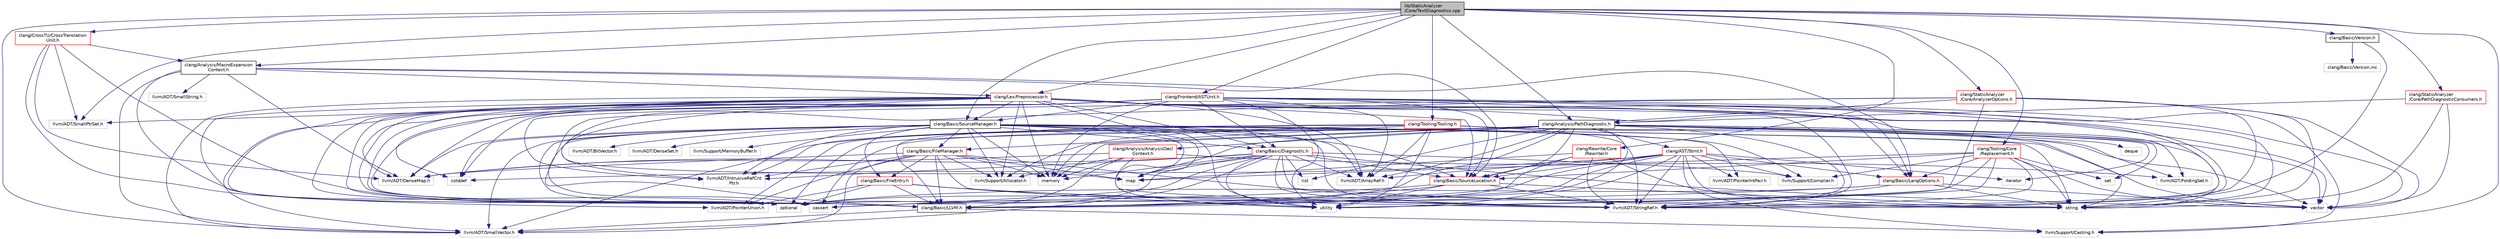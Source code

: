 digraph "lib/StaticAnalyzer/Core/TextDiagnostics.cpp"
{
 // LATEX_PDF_SIZE
  bgcolor="transparent";
  edge [fontname="Helvetica",fontsize="10",labelfontname="Helvetica",labelfontsize="10"];
  node [fontname="Helvetica",fontsize="10",shape=record];
  Node1 [label="lib/StaticAnalyzer\l/Core/TextDiagnostics.cpp",height=0.2,width=0.4,color="black", fillcolor="grey75", style="filled", fontcolor="black",tooltip=" "];
  Node1 -> Node2 [color="midnightblue",fontsize="10",style="solid",fontname="Helvetica"];
  Node2 [label="clang/Analysis/MacroExpansion\lContext.h",height=0.2,width=0.4,color="black",URL="$MacroExpansionContext_8h.html",tooltip=" "];
  Node2 -> Node3 [color="midnightblue",fontsize="10",style="solid",fontname="Helvetica"];
  Node3 [label="clang/Basic/LangOptions.h",height=0.2,width=0.4,color="red",URL="$LangOptions_8h.html",tooltip=" "];
  Node3 -> Node7 [color="midnightblue",fontsize="10",style="solid",fontname="Helvetica"];
  Node7 [label="clang/Basic/LLVM.h",height=0.2,width=0.4,color="black",URL="$LLVM_8h.html",tooltip=" "];
  Node7 -> Node8 [color="midnightblue",fontsize="10",style="solid",fontname="Helvetica"];
  Node8 [label="llvm/Support/Casting.h",height=0.2,width=0.4,color="grey75",tooltip=" "];
  Node7 -> Node9 [color="midnightblue",fontsize="10",style="solid",fontname="Helvetica"];
  Node9 [label="llvm/ADT/SmallVector.h",height=0.2,width=0.4,color="grey75",tooltip=" "];
  Node3 -> Node11 [color="midnightblue",fontsize="10",style="solid",fontname="Helvetica"];
  Node11 [label="llvm/ADT/StringRef.h",height=0.2,width=0.4,color="grey75",tooltip=" "];
  Node3 -> Node31 [color="midnightblue",fontsize="10",style="solid",fontname="Helvetica"];
  Node31 [label="optional",height=0.2,width=0.4,color="grey75",tooltip=" "];
  Node3 -> Node5 [color="midnightblue",fontsize="10",style="solid",fontname="Helvetica"];
  Node5 [label="string",height=0.2,width=0.4,color="grey75",tooltip=" "];
  Node3 -> Node6 [color="midnightblue",fontsize="10",style="solid",fontname="Helvetica"];
  Node6 [label="vector",height=0.2,width=0.4,color="grey75",tooltip=" "];
  Node2 -> Node34 [color="midnightblue",fontsize="10",style="solid",fontname="Helvetica"];
  Node34 [label="clang/Basic/SourceLocation.h",height=0.2,width=0.4,color="red",URL="$SourceLocation_8h.html",tooltip=" "];
  Node34 -> Node7 [color="midnightblue",fontsize="10",style="solid",fontname="Helvetica"];
  Node34 -> Node11 [color="midnightblue",fontsize="10",style="solid",fontname="Helvetica"];
  Node34 -> Node20 [color="midnightblue",fontsize="10",style="solid",fontname="Helvetica"];
  Node20 [label="cassert",height=0.2,width=0.4,color="grey75",tooltip=" "];
  Node34 -> Node5 [color="midnightblue",fontsize="10",style="solid",fontname="Helvetica"];
  Node34 -> Node29 [color="midnightblue",fontsize="10",style="solid",fontname="Helvetica"];
  Node29 [label="utility",height=0.2,width=0.4,color="grey75",tooltip=" "];
  Node2 -> Node35 [color="midnightblue",fontsize="10",style="solid",fontname="Helvetica"];
  Node35 [label="clang/Lex/Preprocessor.h",height=0.2,width=0.4,color="red",URL="$Preprocessor_8h.html",tooltip=" "];
  Node35 -> Node36 [color="midnightblue",fontsize="10",style="solid",fontname="Helvetica"];
  Node36 [label="clang/Basic/Diagnostic.h",height=0.2,width=0.4,color="red",URL="$Basic_2Diagnostic_8h.html",tooltip=" "];
  Node36 -> Node34 [color="midnightblue",fontsize="10",style="solid",fontname="Helvetica"];
  Node36 -> Node47 [color="midnightblue",fontsize="10",style="solid",fontname="Helvetica"];
  Node47 [label="llvm/ADT/ArrayRef.h",height=0.2,width=0.4,color="grey75",tooltip=" "];
  Node36 -> Node48 [color="midnightblue",fontsize="10",style="solid",fontname="Helvetica"];
  Node48 [label="llvm/ADT/DenseMap.h",height=0.2,width=0.4,color="grey75",tooltip=" "];
  Node36 -> Node38 [color="midnightblue",fontsize="10",style="solid",fontname="Helvetica"];
  Node38 [label="llvm/ADT/IntrusiveRefCnt\lPtr.h",height=0.2,width=0.4,color="grey75",tooltip=" "];
  Node36 -> Node9 [color="midnightblue",fontsize="10",style="solid",fontname="Helvetica"];
  Node36 -> Node11 [color="midnightblue",fontsize="10",style="solid",fontname="Helvetica"];
  Node36 -> Node50 [color="midnightblue",fontsize="10",style="solid",fontname="Helvetica"];
  Node50 [label="llvm/Support/Compiler.h",height=0.2,width=0.4,color="grey75",tooltip=" "];
  Node36 -> Node20 [color="midnightblue",fontsize="10",style="solid",fontname="Helvetica"];
  Node36 -> Node52 [color="midnightblue",fontsize="10",style="solid",fontname="Helvetica"];
  Node52 [label="list",height=0.2,width=0.4,color="grey75",tooltip=" "];
  Node36 -> Node24 [color="midnightblue",fontsize="10",style="solid",fontname="Helvetica"];
  Node24 [label="map",height=0.2,width=0.4,color="grey75",tooltip=" "];
  Node36 -> Node53 [color="midnightblue",fontsize="10",style="solid",fontname="Helvetica"];
  Node53 [label="memory",height=0.2,width=0.4,color="grey75",tooltip=" "];
  Node36 -> Node31 [color="midnightblue",fontsize="10",style="solid",fontname="Helvetica"];
  Node36 -> Node5 [color="midnightblue",fontsize="10",style="solid",fontname="Helvetica"];
  Node36 -> Node29 [color="midnightblue",fontsize="10",style="solid",fontname="Helvetica"];
  Node36 -> Node6 [color="midnightblue",fontsize="10",style="solid",fontname="Helvetica"];
  Node35 -> Node7 [color="midnightblue",fontsize="10",style="solid",fontname="Helvetica"];
  Node35 -> Node3 [color="midnightblue",fontsize="10",style="solid",fontname="Helvetica"];
  Node35 -> Node34 [color="midnightblue",fontsize="10",style="solid",fontname="Helvetica"];
  Node35 -> Node80 [color="midnightblue",fontsize="10",style="solid",fontname="Helvetica"];
  Node80 [label="clang/Basic/SourceManager.h",height=0.2,width=0.4,color="black",URL="$SourceManager_8h.html",tooltip=" "];
  Node80 -> Node36 [color="midnightblue",fontsize="10",style="solid",fontname="Helvetica"];
  Node80 -> Node71 [color="midnightblue",fontsize="10",style="solid",fontname="Helvetica"];
  Node71 [label="clang/Basic/FileEntry.h",height=0.2,width=0.4,color="red",URL="$FileEntry_8h.html",tooltip=" "];
  Node71 -> Node7 [color="midnightblue",fontsize="10",style="solid",fontname="Helvetica"];
  Node71 -> Node72 [color="midnightblue",fontsize="10",style="solid",fontname="Helvetica"];
  Node72 [label="llvm/ADT/PointerUnion.h",height=0.2,width=0.4,color="grey75",tooltip=" "];
  Node71 -> Node11 [color="midnightblue",fontsize="10",style="solid",fontname="Helvetica"];
  Node71 -> Node31 [color="midnightblue",fontsize="10",style="solid",fontname="Helvetica"];
  Node71 -> Node29 [color="midnightblue",fontsize="10",style="solid",fontname="Helvetica"];
  Node80 -> Node81 [color="midnightblue",fontsize="10",style="solid",fontname="Helvetica"];
  Node81 [label="clang/Basic/FileManager.h",height=0.2,width=0.4,color="red",URL="$FileManager_8h.html",tooltip=" "];
  Node81 -> Node71 [color="midnightblue",fontsize="10",style="solid",fontname="Helvetica"];
  Node81 -> Node7 [color="midnightblue",fontsize="10",style="solid",fontname="Helvetica"];
  Node81 -> Node48 [color="midnightblue",fontsize="10",style="solid",fontname="Helvetica"];
  Node81 -> Node38 [color="midnightblue",fontsize="10",style="solid",fontname="Helvetica"];
  Node81 -> Node72 [color="midnightblue",fontsize="10",style="solid",fontname="Helvetica"];
  Node81 -> Node9 [color="midnightblue",fontsize="10",style="solid",fontname="Helvetica"];
  Node81 -> Node11 [color="midnightblue",fontsize="10",style="solid",fontname="Helvetica"];
  Node81 -> Node59 [color="midnightblue",fontsize="10",style="solid",fontname="Helvetica"];
  Node59 [label="llvm/Support/Allocator.h",height=0.2,width=0.4,color="grey75",tooltip=" "];
  Node81 -> Node24 [color="midnightblue",fontsize="10",style="solid",fontname="Helvetica"];
  Node81 -> Node53 [color="midnightblue",fontsize="10",style="solid",fontname="Helvetica"];
  Node81 -> Node5 [color="midnightblue",fontsize="10",style="solid",fontname="Helvetica"];
  Node80 -> Node34 [color="midnightblue",fontsize="10",style="solid",fontname="Helvetica"];
  Node80 -> Node47 [color="midnightblue",fontsize="10",style="solid",fontname="Helvetica"];
  Node80 -> Node85 [color="midnightblue",fontsize="10",style="solid",fontname="Helvetica"];
  Node85 [label="llvm/ADT/BitVector.h",height=0.2,width=0.4,color="grey75",tooltip=" "];
  Node80 -> Node48 [color="midnightblue",fontsize="10",style="solid",fontname="Helvetica"];
  Node80 -> Node74 [color="midnightblue",fontsize="10",style="solid",fontname="Helvetica"];
  Node74 [label="llvm/ADT/DenseSet.h",height=0.2,width=0.4,color="grey75",tooltip=" "];
  Node80 -> Node38 [color="midnightblue",fontsize="10",style="solid",fontname="Helvetica"];
  Node80 -> Node75 [color="midnightblue",fontsize="10",style="solid",fontname="Helvetica"];
  Node75 [label="llvm/ADT/PointerIntPair.h",height=0.2,width=0.4,color="grey75",tooltip=" "];
  Node80 -> Node9 [color="midnightblue",fontsize="10",style="solid",fontname="Helvetica"];
  Node80 -> Node11 [color="midnightblue",fontsize="10",style="solid",fontname="Helvetica"];
  Node80 -> Node59 [color="midnightblue",fontsize="10",style="solid",fontname="Helvetica"];
  Node80 -> Node50 [color="midnightblue",fontsize="10",style="solid",fontname="Helvetica"];
  Node80 -> Node86 [color="midnightblue",fontsize="10",style="solid",fontname="Helvetica"];
  Node86 [label="llvm/Support/MemoryBuffer.h",height=0.2,width=0.4,color="grey75",tooltip=" "];
  Node80 -> Node20 [color="midnightblue",fontsize="10",style="solid",fontname="Helvetica"];
  Node80 -> Node62 [color="midnightblue",fontsize="10",style="solid",fontname="Helvetica"];
  Node62 [label="cstddef",height=0.2,width=0.4,color="grey75",tooltip=" "];
  Node80 -> Node24 [color="midnightblue",fontsize="10",style="solid",fontname="Helvetica"];
  Node80 -> Node53 [color="midnightblue",fontsize="10",style="solid",fontname="Helvetica"];
  Node80 -> Node31 [color="midnightblue",fontsize="10",style="solid",fontname="Helvetica"];
  Node80 -> Node5 [color="midnightblue",fontsize="10",style="solid",fontname="Helvetica"];
  Node80 -> Node29 [color="midnightblue",fontsize="10",style="solid",fontname="Helvetica"];
  Node80 -> Node6 [color="midnightblue",fontsize="10",style="solid",fontname="Helvetica"];
  Node35 -> Node47 [color="midnightblue",fontsize="10",style="solid",fontname="Helvetica"];
  Node35 -> Node48 [color="midnightblue",fontsize="10",style="solid",fontname="Helvetica"];
  Node35 -> Node102 [color="midnightblue",fontsize="10",style="solid",fontname="Helvetica"];
  Node102 [label="llvm/ADT/FoldingSet.h",height=0.2,width=0.4,color="grey75",tooltip=" "];
  Node35 -> Node72 [color="midnightblue",fontsize="10",style="solid",fontname="Helvetica"];
  Node35 -> Node90 [color="midnightblue",fontsize="10",style="solid",fontname="Helvetica"];
  Node90 [label="llvm/ADT/SmallPtrSet.h",height=0.2,width=0.4,color="grey75",tooltip=" "];
  Node35 -> Node9 [color="midnightblue",fontsize="10",style="solid",fontname="Helvetica"];
  Node35 -> Node11 [color="midnightblue",fontsize="10",style="solid",fontname="Helvetica"];
  Node35 -> Node59 [color="midnightblue",fontsize="10",style="solid",fontname="Helvetica"];
  Node35 -> Node8 [color="midnightblue",fontsize="10",style="solid",fontname="Helvetica"];
  Node35 -> Node20 [color="midnightblue",fontsize="10",style="solid",fontname="Helvetica"];
  Node35 -> Node62 [color="midnightblue",fontsize="10",style="solid",fontname="Helvetica"];
  Node35 -> Node24 [color="midnightblue",fontsize="10",style="solid",fontname="Helvetica"];
  Node35 -> Node53 [color="midnightblue",fontsize="10",style="solid",fontname="Helvetica"];
  Node35 -> Node31 [color="midnightblue",fontsize="10",style="solid",fontname="Helvetica"];
  Node35 -> Node5 [color="midnightblue",fontsize="10",style="solid",fontname="Helvetica"];
  Node35 -> Node29 [color="midnightblue",fontsize="10",style="solid",fontname="Helvetica"];
  Node35 -> Node6 [color="midnightblue",fontsize="10",style="solid",fontname="Helvetica"];
  Node2 -> Node48 [color="midnightblue",fontsize="10",style="solid",fontname="Helvetica"];
  Node2 -> Node58 [color="midnightblue",fontsize="10",style="solid",fontname="Helvetica"];
  Node58 [label="llvm/ADT/SmallString.h",height=0.2,width=0.4,color="grey75",tooltip=" "];
  Node2 -> Node9 [color="midnightblue",fontsize="10",style="solid",fontname="Helvetica"];
  Node2 -> Node31 [color="midnightblue",fontsize="10",style="solid",fontname="Helvetica"];
  Node1 -> Node110 [color="midnightblue",fontsize="10",style="solid",fontname="Helvetica"];
  Node110 [label="clang/Analysis/PathDiagnostic.h",height=0.2,width=0.4,color="black",URL="$PathDiagnostic_8h.html",tooltip=" "];
  Node110 -> Node111 [color="midnightblue",fontsize="10",style="solid",fontname="Helvetica"];
  Node111 [label="clang/AST/Stmt.h",height=0.2,width=0.4,color="red",URL="$Stmt_8h.html",tooltip=" "];
  Node111 -> Node7 [color="midnightblue",fontsize="10",style="solid",fontname="Helvetica"];
  Node111 -> Node3 [color="midnightblue",fontsize="10",style="solid",fontname="Helvetica"];
  Node111 -> Node34 [color="midnightblue",fontsize="10",style="solid",fontname="Helvetica"];
  Node111 -> Node47 [color="midnightblue",fontsize="10",style="solid",fontname="Helvetica"];
  Node111 -> Node75 [color="midnightblue",fontsize="10",style="solid",fontname="Helvetica"];
  Node111 -> Node11 [color="midnightblue",fontsize="10",style="solid",fontname="Helvetica"];
  Node111 -> Node8 [color="midnightblue",fontsize="10",style="solid",fontname="Helvetica"];
  Node111 -> Node50 [color="midnightblue",fontsize="10",style="solid",fontname="Helvetica"];
  Node111 -> Node20 [color="midnightblue",fontsize="10",style="solid",fontname="Helvetica"];
  Node111 -> Node62 [color="midnightblue",fontsize="10",style="solid",fontname="Helvetica"];
  Node111 -> Node79 [color="midnightblue",fontsize="10",style="solid",fontname="Helvetica"];
  Node79 [label="iterator",height=0.2,width=0.4,color="grey75",tooltip=" "];
  Node111 -> Node31 [color="midnightblue",fontsize="10",style="solid",fontname="Helvetica"];
  Node111 -> Node5 [color="midnightblue",fontsize="10",style="solid",fontname="Helvetica"];
  Node110 -> Node122 [color="midnightblue",fontsize="10",style="solid",fontname="Helvetica"];
  Node122 [label="clang/Analysis/AnalysisDecl\lContext.h",height=0.2,width=0.4,color="red",URL="$AnalysisDeclContext_8h.html",tooltip=" "];
  Node122 -> Node7 [color="midnightblue",fontsize="10",style="solid",fontname="Helvetica"];
  Node122 -> Node48 [color="midnightblue",fontsize="10",style="solid",fontname="Helvetica"];
  Node122 -> Node102 [color="midnightblue",fontsize="10",style="solid",fontname="Helvetica"];
  Node122 -> Node11 [color="midnightblue",fontsize="10",style="solid",fontname="Helvetica"];
  Node122 -> Node59 [color="midnightblue",fontsize="10",style="solid",fontname="Helvetica"];
  Node122 -> Node53 [color="midnightblue",fontsize="10",style="solid",fontname="Helvetica"];
  Node110 -> Node7 [color="midnightblue",fontsize="10",style="solid",fontname="Helvetica"];
  Node110 -> Node34 [color="midnightblue",fontsize="10",style="solid",fontname="Helvetica"];
  Node110 -> Node47 [color="midnightblue",fontsize="10",style="solid",fontname="Helvetica"];
  Node110 -> Node102 [color="midnightblue",fontsize="10",style="solid",fontname="Helvetica"];
  Node110 -> Node72 [color="midnightblue",fontsize="10",style="solid",fontname="Helvetica"];
  Node110 -> Node9 [color="midnightblue",fontsize="10",style="solid",fontname="Helvetica"];
  Node110 -> Node11 [color="midnightblue",fontsize="10",style="solid",fontname="Helvetica"];
  Node110 -> Node59 [color="midnightblue",fontsize="10",style="solid",fontname="Helvetica"];
  Node110 -> Node20 [color="midnightblue",fontsize="10",style="solid",fontname="Helvetica"];
  Node110 -> Node219 [color="midnightblue",fontsize="10",style="solid",fontname="Helvetica"];
  Node219 [label="deque",height=0.2,width=0.4,color="grey75",tooltip=" "];
  Node110 -> Node79 [color="midnightblue",fontsize="10",style="solid",fontname="Helvetica"];
  Node110 -> Node52 [color="midnightblue",fontsize="10",style="solid",fontname="Helvetica"];
  Node110 -> Node24 [color="midnightblue",fontsize="10",style="solid",fontname="Helvetica"];
  Node110 -> Node53 [color="midnightblue",fontsize="10",style="solid",fontname="Helvetica"];
  Node110 -> Node31 [color="midnightblue",fontsize="10",style="solid",fontname="Helvetica"];
  Node110 -> Node220 [color="midnightblue",fontsize="10",style="solid",fontname="Helvetica"];
  Node220 [label="set",height=0.2,width=0.4,color="grey75",tooltip=" "];
  Node110 -> Node5 [color="midnightblue",fontsize="10",style="solid",fontname="Helvetica"];
  Node110 -> Node29 [color="midnightblue",fontsize="10",style="solid",fontname="Helvetica"];
  Node110 -> Node6 [color="midnightblue",fontsize="10",style="solid",fontname="Helvetica"];
  Node1 -> Node80 [color="midnightblue",fontsize="10",style="solid",fontname="Helvetica"];
  Node1 -> Node221 [color="midnightblue",fontsize="10",style="solid",fontname="Helvetica"];
  Node221 [label="clang/Basic/Version.h",height=0.2,width=0.4,color="black",URL="$Version_8h.html",tooltip=" "];
  Node221 -> Node222 [color="midnightblue",fontsize="10",style="solid",fontname="Helvetica"];
  Node222 [label="clang/Basic/Version.inc",height=0.2,width=0.4,color="grey75",tooltip=" "];
  Node221 -> Node11 [color="midnightblue",fontsize="10",style="solid",fontname="Helvetica"];
  Node1 -> Node223 [color="midnightblue",fontsize="10",style="solid",fontname="Helvetica"];
  Node223 [label="clang/CrossTU/CrossTranslation\lUnit.h",height=0.2,width=0.4,color="red",URL="$CrossTranslationUnit_8h.html",tooltip=" "];
  Node223 -> Node2 [color="midnightblue",fontsize="10",style="solid",fontname="Helvetica"];
  Node223 -> Node7 [color="midnightblue",fontsize="10",style="solid",fontname="Helvetica"];
  Node223 -> Node48 [color="midnightblue",fontsize="10",style="solid",fontname="Helvetica"];
  Node223 -> Node90 [color="midnightblue",fontsize="10",style="solid",fontname="Helvetica"];
  Node223 -> Node31 [color="midnightblue",fontsize="10",style="solid",fontname="Helvetica"];
  Node1 -> Node229 [color="midnightblue",fontsize="10",style="solid",fontname="Helvetica"];
  Node229 [label="clang/Frontend/ASTUnit.h",height=0.2,width=0.4,color="red",URL="$ASTUnit_8h.html",tooltip=" "];
  Node229 -> Node36 [color="midnightblue",fontsize="10",style="solid",fontname="Helvetica"];
  Node229 -> Node7 [color="midnightblue",fontsize="10",style="solid",fontname="Helvetica"];
  Node229 -> Node3 [color="midnightblue",fontsize="10",style="solid",fontname="Helvetica"];
  Node229 -> Node34 [color="midnightblue",fontsize="10",style="solid",fontname="Helvetica"];
  Node229 -> Node80 [color="midnightblue",fontsize="10",style="solid",fontname="Helvetica"];
  Node229 -> Node47 [color="midnightblue",fontsize="10",style="solid",fontname="Helvetica"];
  Node229 -> Node48 [color="midnightblue",fontsize="10",style="solid",fontname="Helvetica"];
  Node229 -> Node38 [color="midnightblue",fontsize="10",style="solid",fontname="Helvetica"];
  Node229 -> Node9 [color="midnightblue",fontsize="10",style="solid",fontname="Helvetica"];
  Node229 -> Node11 [color="midnightblue",fontsize="10",style="solid",fontname="Helvetica"];
  Node229 -> Node20 [color="midnightblue",fontsize="10",style="solid",fontname="Helvetica"];
  Node229 -> Node62 [color="midnightblue",fontsize="10",style="solid",fontname="Helvetica"];
  Node229 -> Node53 [color="midnightblue",fontsize="10",style="solid",fontname="Helvetica"];
  Node229 -> Node31 [color="midnightblue",fontsize="10",style="solid",fontname="Helvetica"];
  Node229 -> Node5 [color="midnightblue",fontsize="10",style="solid",fontname="Helvetica"];
  Node229 -> Node29 [color="midnightblue",fontsize="10",style="solid",fontname="Helvetica"];
  Node229 -> Node6 [color="midnightblue",fontsize="10",style="solid",fontname="Helvetica"];
  Node1 -> Node35 [color="midnightblue",fontsize="10",style="solid",fontname="Helvetica"];
  Node1 -> Node260 [color="midnightblue",fontsize="10",style="solid",fontname="Helvetica"];
  Node260 [label="clang/Rewrite/Core\l/Rewriter.h",height=0.2,width=0.4,color="red",URL="$Rewriter_8h.html",tooltip=" "];
  Node260 -> Node7 [color="midnightblue",fontsize="10",style="solid",fontname="Helvetica"];
  Node260 -> Node34 [color="midnightblue",fontsize="10",style="solid",fontname="Helvetica"];
  Node260 -> Node11 [color="midnightblue",fontsize="10",style="solid",fontname="Helvetica"];
  Node260 -> Node24 [color="midnightblue",fontsize="10",style="solid",fontname="Helvetica"];
  Node260 -> Node5 [color="midnightblue",fontsize="10",style="solid",fontname="Helvetica"];
  Node1 -> Node264 [color="midnightblue",fontsize="10",style="solid",fontname="Helvetica"];
  Node264 [label="clang/StaticAnalyzer\l/Core/AnalyzerOptions.h",height=0.2,width=0.4,color="red",URL="$AnalyzerOptions_8h.html",tooltip=" "];
  Node264 -> Node110 [color="midnightblue",fontsize="10",style="solid",fontname="Helvetica"];
  Node264 -> Node7 [color="midnightblue",fontsize="10",style="solid",fontname="Helvetica"];
  Node264 -> Node38 [color="midnightblue",fontsize="10",style="solid",fontname="Helvetica"];
  Node264 -> Node11 [color="midnightblue",fontsize="10",style="solid",fontname="Helvetica"];
  Node264 -> Node5 [color="midnightblue",fontsize="10",style="solid",fontname="Helvetica"];
  Node264 -> Node29 [color="midnightblue",fontsize="10",style="solid",fontname="Helvetica"];
  Node264 -> Node6 [color="midnightblue",fontsize="10",style="solid",fontname="Helvetica"];
  Node1 -> Node268 [color="midnightblue",fontsize="10",style="solid",fontname="Helvetica"];
  Node268 [label="clang/StaticAnalyzer\l/Core/PathDiagnosticConsumers.h",height=0.2,width=0.4,color="red",URL="$PathDiagnosticConsumers_8h.html",tooltip=" "];
  Node268 -> Node110 [color="midnightblue",fontsize="10",style="solid",fontname="Helvetica"];
  Node268 -> Node5 [color="midnightblue",fontsize="10",style="solid",fontname="Helvetica"];
  Node268 -> Node6 [color="midnightblue",fontsize="10",style="solid",fontname="Helvetica"];
  Node1 -> Node269 [color="midnightblue",fontsize="10",style="solid",fontname="Helvetica"];
  Node269 [label="clang/Tooling/Core\l/Replacement.h",height=0.2,width=0.4,color="red",URL="$Replacement_8h.html",tooltip=" "];
  Node269 -> Node3 [color="midnightblue",fontsize="10",style="solid",fontname="Helvetica"];
  Node269 -> Node34 [color="midnightblue",fontsize="10",style="solid",fontname="Helvetica"];
  Node269 -> Node11 [color="midnightblue",fontsize="10",style="solid",fontname="Helvetica"];
  Node269 -> Node50 [color="midnightblue",fontsize="10",style="solid",fontname="Helvetica"];
  Node269 -> Node24 [color="midnightblue",fontsize="10",style="solid",fontname="Helvetica"];
  Node269 -> Node31 [color="midnightblue",fontsize="10",style="solid",fontname="Helvetica"];
  Node269 -> Node220 [color="midnightblue",fontsize="10",style="solid",fontname="Helvetica"];
  Node269 -> Node5 [color="midnightblue",fontsize="10",style="solid",fontname="Helvetica"];
  Node269 -> Node29 [color="midnightblue",fontsize="10",style="solid",fontname="Helvetica"];
  Node269 -> Node6 [color="midnightblue",fontsize="10",style="solid",fontname="Helvetica"];
  Node1 -> Node270 [color="midnightblue",fontsize="10",style="solid",fontname="Helvetica"];
  Node270 [label="clang/Tooling/Tooling.h",height=0.2,width=0.4,color="red",URL="$Tooling_8h.html",tooltip=" "];
  Node270 -> Node81 [color="midnightblue",fontsize="10",style="solid",fontname="Helvetica"];
  Node270 -> Node7 [color="midnightblue",fontsize="10",style="solid",fontname="Helvetica"];
  Node270 -> Node47 [color="midnightblue",fontsize="10",style="solid",fontname="Helvetica"];
  Node270 -> Node38 [color="midnightblue",fontsize="10",style="solid",fontname="Helvetica"];
  Node270 -> Node11 [color="midnightblue",fontsize="10",style="solid",fontname="Helvetica"];
  Node270 -> Node53 [color="midnightblue",fontsize="10",style="solid",fontname="Helvetica"];
  Node270 -> Node5 [color="midnightblue",fontsize="10",style="solid",fontname="Helvetica"];
  Node270 -> Node29 [color="midnightblue",fontsize="10",style="solid",fontname="Helvetica"];
  Node270 -> Node6 [color="midnightblue",fontsize="10",style="solid",fontname="Helvetica"];
  Node1 -> Node90 [color="midnightblue",fontsize="10",style="solid",fontname="Helvetica"];
  Node1 -> Node9 [color="midnightblue",fontsize="10",style="solid",fontname="Helvetica"];
  Node1 -> Node8 [color="midnightblue",fontsize="10",style="solid",fontname="Helvetica"];
}
